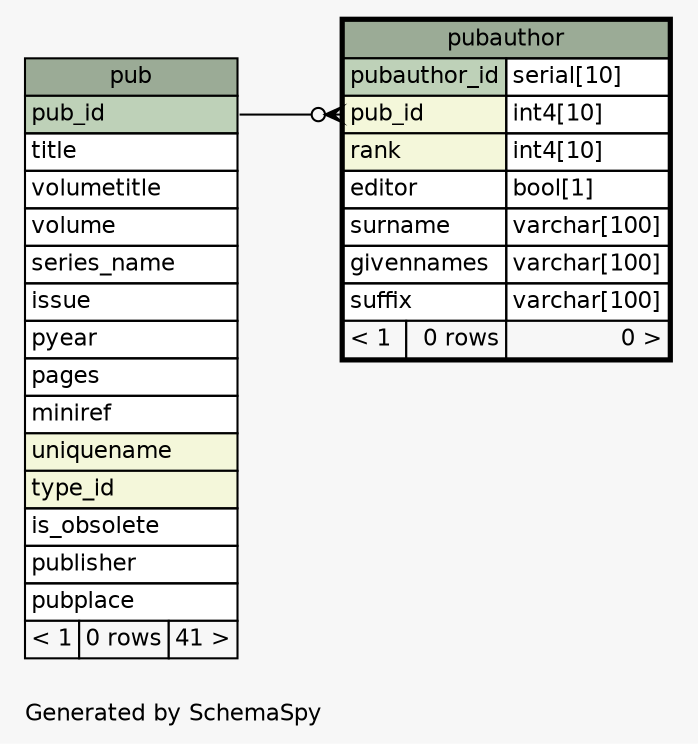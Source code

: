 // dot 2.38.0 on Mac OS X 10.9.3
// SchemaSpy rev 590
digraph "oneDegreeRelationshipsDiagram" {
  graph [
    rankdir="RL"
    bgcolor="#f7f7f7"
    label="\nGenerated by SchemaSpy"
    labeljust="l"
    nodesep="0.18"
    ranksep="0.46"
    fontname="Helvetica"
    fontsize="11"
  ];
  node [
    fontname="Helvetica"
    fontsize="11"
    shape="plaintext"
  ];
  edge [
    arrowsize="0.8"
  ];
  "pubauthor":"pub_id":w -> "pub":"pub_id":e [arrowhead=none dir=back arrowtail=crowodot];
  "pub" [
    label=<
    <TABLE BORDER="0" CELLBORDER="1" CELLSPACING="0" BGCOLOR="#ffffff">
      <TR><TD COLSPAN="3" BGCOLOR="#9bab96" ALIGN="CENTER">pub</TD></TR>
      <TR><TD PORT="pub_id" COLSPAN="3" BGCOLOR="#bed1b8" ALIGN="LEFT">pub_id</TD></TR>
      <TR><TD PORT="title" COLSPAN="3" ALIGN="LEFT">title</TD></TR>
      <TR><TD PORT="volumetitle" COLSPAN="3" ALIGN="LEFT">volumetitle</TD></TR>
      <TR><TD PORT="volume" COLSPAN="3" ALIGN="LEFT">volume</TD></TR>
      <TR><TD PORT="series_name" COLSPAN="3" ALIGN="LEFT">series_name</TD></TR>
      <TR><TD PORT="issue" COLSPAN="3" ALIGN="LEFT">issue</TD></TR>
      <TR><TD PORT="pyear" COLSPAN="3" ALIGN="LEFT">pyear</TD></TR>
      <TR><TD PORT="pages" COLSPAN="3" ALIGN="LEFT">pages</TD></TR>
      <TR><TD PORT="miniref" COLSPAN="3" ALIGN="LEFT">miniref</TD></TR>
      <TR><TD PORT="uniquename" COLSPAN="3" BGCOLOR="#f4f7da" ALIGN="LEFT">uniquename</TD></TR>
      <TR><TD PORT="type_id" COLSPAN="3" BGCOLOR="#f4f7da" ALIGN="LEFT">type_id</TD></TR>
      <TR><TD PORT="is_obsolete" COLSPAN="3" ALIGN="LEFT">is_obsolete</TD></TR>
      <TR><TD PORT="publisher" COLSPAN="3" ALIGN="LEFT">publisher</TD></TR>
      <TR><TD PORT="pubplace" COLSPAN="3" ALIGN="LEFT">pubplace</TD></TR>
      <TR><TD ALIGN="LEFT" BGCOLOR="#f7f7f7">&lt; 1</TD><TD ALIGN="RIGHT" BGCOLOR="#f7f7f7">0 rows</TD><TD ALIGN="RIGHT" BGCOLOR="#f7f7f7">41 &gt;</TD></TR>
    </TABLE>>
    URL="pub.html"
    tooltip="pub"
  ];
  "pubauthor" [
    label=<
    <TABLE BORDER="2" CELLBORDER="1" CELLSPACING="0" BGCOLOR="#ffffff">
      <TR><TD COLSPAN="3" BGCOLOR="#9bab96" ALIGN="CENTER">pubauthor</TD></TR>
      <TR><TD PORT="pubauthor_id" COLSPAN="2" BGCOLOR="#bed1b8" ALIGN="LEFT">pubauthor_id</TD><TD PORT="pubauthor_id.type" ALIGN="LEFT">serial[10]</TD></TR>
      <TR><TD PORT="pub_id" COLSPAN="2" BGCOLOR="#f4f7da" ALIGN="LEFT">pub_id</TD><TD PORT="pub_id.type" ALIGN="LEFT">int4[10]</TD></TR>
      <TR><TD PORT="rank" COLSPAN="2" BGCOLOR="#f4f7da" ALIGN="LEFT">rank</TD><TD PORT="rank.type" ALIGN="LEFT">int4[10]</TD></TR>
      <TR><TD PORT="editor" COLSPAN="2" ALIGN="LEFT">editor</TD><TD PORT="editor.type" ALIGN="LEFT">bool[1]</TD></TR>
      <TR><TD PORT="surname" COLSPAN="2" ALIGN="LEFT">surname</TD><TD PORT="surname.type" ALIGN="LEFT">varchar[100]</TD></TR>
      <TR><TD PORT="givennames" COLSPAN="2" ALIGN="LEFT">givennames</TD><TD PORT="givennames.type" ALIGN="LEFT">varchar[100]</TD></TR>
      <TR><TD PORT="suffix" COLSPAN="2" ALIGN="LEFT">suffix</TD><TD PORT="suffix.type" ALIGN="LEFT">varchar[100]</TD></TR>
      <TR><TD ALIGN="LEFT" BGCOLOR="#f7f7f7">&lt; 1</TD><TD ALIGN="RIGHT" BGCOLOR="#f7f7f7">0 rows</TD><TD ALIGN="RIGHT" BGCOLOR="#f7f7f7">0 &gt;</TD></TR>
    </TABLE>>
    URL="pubauthor.html"
    tooltip="pubauthor"
  ];
}
